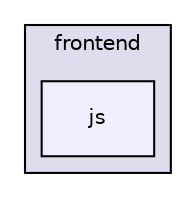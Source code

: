 digraph "frontend/js" {
  compound=true
  node [ fontsize="10", fontname="Helvetica"];
  edge [ labelfontsize="10", labelfontname="Helvetica"];
  subgraph clusterdir_ddcfec1d9928fa8da9102cc52622f0c8 {
    graph [ bgcolor="#ddddee", pencolor="black", label="frontend" fontname="Helvetica", fontsize="10", URL="dir_ddcfec1d9928fa8da9102cc52622f0c8.html"]
  dir_294828b70af0e17b0a77646707afe2bf [shape=box, label="js", style="filled", fillcolor="#eeeeff", pencolor="black", URL="dir_294828b70af0e17b0a77646707afe2bf.html"];
  }
}
